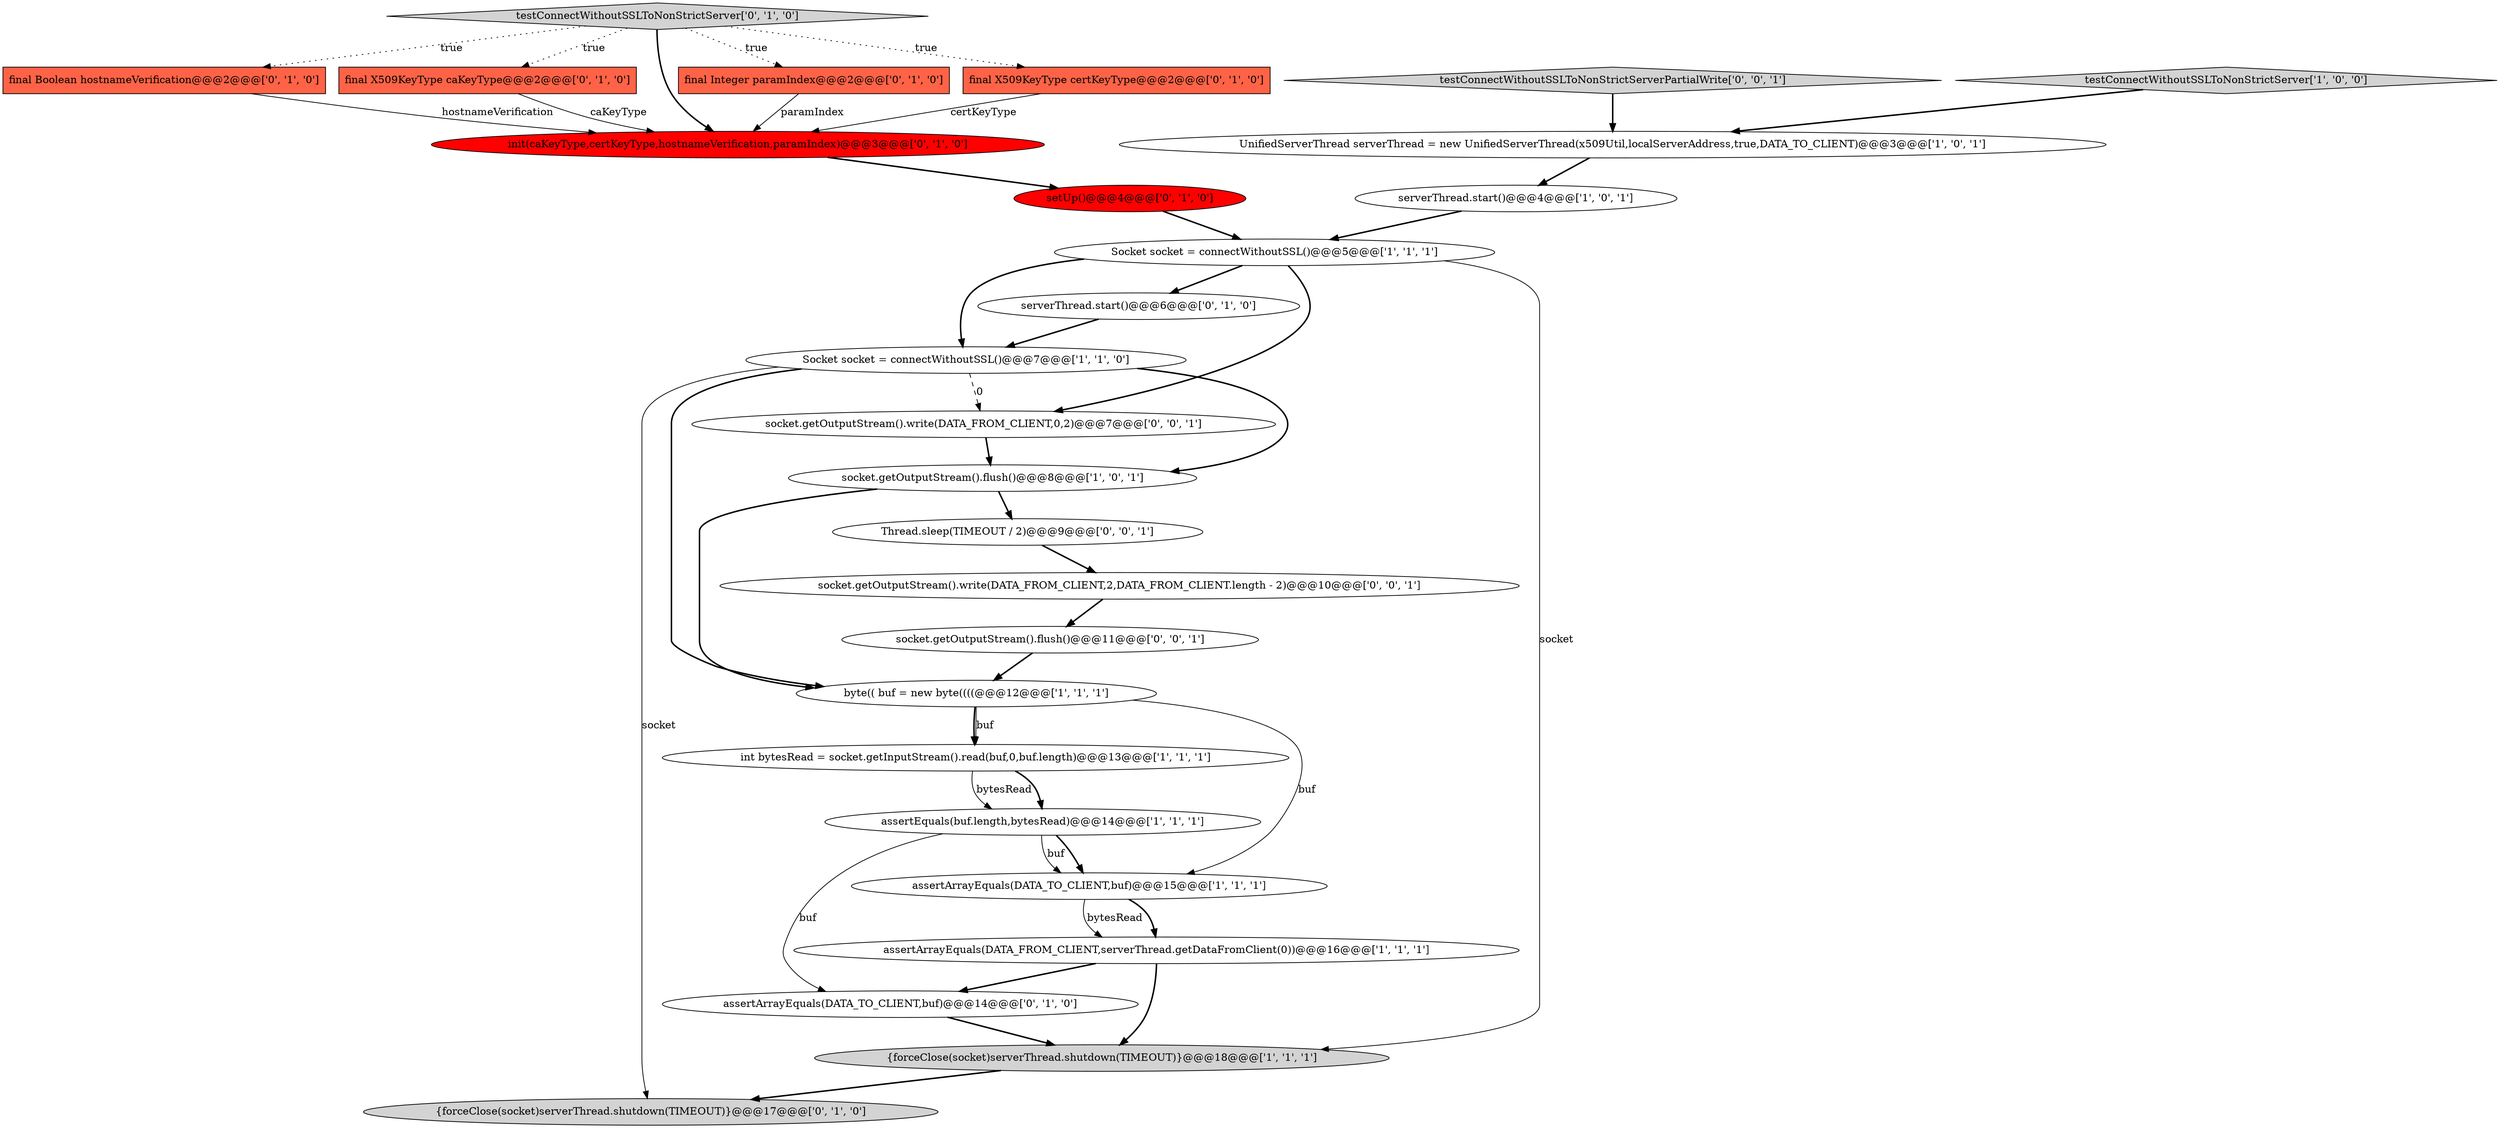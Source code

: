 digraph {
23 [style = filled, label = "socket.getOutputStream().write(DATA_FROM_CLIENT,2,DATA_FROM_CLIENT.length - 2)@@@10@@@['0', '0', '1']", fillcolor = white, shape = ellipse image = "AAA0AAABBB3BBB"];
26 [style = filled, label = "socket.getOutputStream().flush()@@@11@@@['0', '0', '1']", fillcolor = white, shape = ellipse image = "AAA0AAABBB3BBB"];
10 [style = filled, label = "socket.getOutputStream().flush()@@@8@@@['1', '0', '1']", fillcolor = white, shape = ellipse image = "AAA0AAABBB1BBB"];
16 [style = filled, label = "testConnectWithoutSSLToNonStrictServer['0', '1', '0']", fillcolor = lightgray, shape = diamond image = "AAA0AAABBB2BBB"];
5 [style = filled, label = "UnifiedServerThread serverThread = new UnifiedServerThread(x509Util,localServerAddress,true,DATA_TO_CLIENT)@@@3@@@['1', '0', '1']", fillcolor = white, shape = ellipse image = "AAA0AAABBB1BBB"];
15 [style = filled, label = "setUp()@@@4@@@['0', '1', '0']", fillcolor = red, shape = ellipse image = "AAA1AAABBB2BBB"];
24 [style = filled, label = "socket.getOutputStream().write(DATA_FROM_CLIENT,0,2)@@@7@@@['0', '0', '1']", fillcolor = white, shape = ellipse image = "AAA0AAABBB3BBB"];
4 [style = filled, label = "int bytesRead = socket.getInputStream().read(buf,0,buf.length)@@@13@@@['1', '1', '1']", fillcolor = white, shape = ellipse image = "AAA0AAABBB1BBB"];
18 [style = filled, label = "final Integer paramIndex@@@2@@@['0', '1', '0']", fillcolor = tomato, shape = box image = "AAA0AAABBB2BBB"];
3 [style = filled, label = "Socket socket = connectWithoutSSL()@@@5@@@['1', '1', '1']", fillcolor = white, shape = ellipse image = "AAA0AAABBB1BBB"];
17 [style = filled, label = "{forceClose(socket)serverThread.shutdown(TIMEOUT)}@@@17@@@['0', '1', '0']", fillcolor = lightgray, shape = ellipse image = "AAA0AAABBB2BBB"];
1 [style = filled, label = "Socket socket = connectWithoutSSL()@@@7@@@['1', '1', '0']", fillcolor = white, shape = ellipse image = "AAA0AAABBB1BBB"];
9 [style = filled, label = "byte(( buf = new byte((((@@@12@@@['1', '1', '1']", fillcolor = white, shape = ellipse image = "AAA0AAABBB1BBB"];
20 [style = filled, label = "final X509KeyType certKeyType@@@2@@@['0', '1', '0']", fillcolor = tomato, shape = box image = "AAA1AAABBB2BBB"];
25 [style = filled, label = "Thread.sleep(TIMEOUT / 2)@@@9@@@['0', '0', '1']", fillcolor = white, shape = ellipse image = "AAA0AAABBB3BBB"];
8 [style = filled, label = "testConnectWithoutSSLToNonStrictServer['1', '0', '0']", fillcolor = lightgray, shape = diamond image = "AAA0AAABBB1BBB"];
13 [style = filled, label = "final Boolean hostnameVerification@@@2@@@['0', '1', '0']", fillcolor = tomato, shape = box image = "AAA0AAABBB2BBB"];
6 [style = filled, label = "assertArrayEquals(DATA_FROM_CLIENT,serverThread.getDataFromClient(0))@@@16@@@['1', '1', '1']", fillcolor = white, shape = ellipse image = "AAA0AAABBB1BBB"];
19 [style = filled, label = "assertArrayEquals(DATA_TO_CLIENT,buf)@@@14@@@['0', '1', '0']", fillcolor = white, shape = ellipse image = "AAA0AAABBB2BBB"];
11 [style = filled, label = "assertEquals(buf.length,bytesRead)@@@14@@@['1', '1', '1']", fillcolor = white, shape = ellipse image = "AAA0AAABBB1BBB"];
14 [style = filled, label = "final X509KeyType caKeyType@@@2@@@['0', '1', '0']", fillcolor = tomato, shape = box image = "AAA0AAABBB2BBB"];
22 [style = filled, label = "testConnectWithoutSSLToNonStrictServerPartialWrite['0', '0', '1']", fillcolor = lightgray, shape = diamond image = "AAA0AAABBB3BBB"];
2 [style = filled, label = "assertArrayEquals(DATA_TO_CLIENT,buf)@@@15@@@['1', '1', '1']", fillcolor = white, shape = ellipse image = "AAA0AAABBB1BBB"];
0 [style = filled, label = "serverThread.start()@@@4@@@['1', '0', '1']", fillcolor = white, shape = ellipse image = "AAA0AAABBB1BBB"];
7 [style = filled, label = "{forceClose(socket)serverThread.shutdown(TIMEOUT)}@@@18@@@['1', '1', '1']", fillcolor = lightgray, shape = ellipse image = "AAA0AAABBB1BBB"];
12 [style = filled, label = "serverThread.start()@@@6@@@['0', '1', '0']", fillcolor = white, shape = ellipse image = "AAA0AAABBB2BBB"];
21 [style = filled, label = "init(caKeyType,certKeyType,hostnameVerification,paramIndex)@@@3@@@['0', '1', '0']", fillcolor = red, shape = ellipse image = "AAA1AAABBB2BBB"];
24->10 [style = bold, label=""];
0->3 [style = bold, label=""];
9->4 [style = solid, label="buf"];
20->21 [style = solid, label="certKeyType"];
18->21 [style = solid, label="paramIndex"];
7->17 [style = bold, label=""];
3->1 [style = bold, label=""];
16->13 [style = dotted, label="true"];
3->24 [style = bold, label=""];
2->6 [style = bold, label=""];
25->23 [style = bold, label=""];
1->17 [style = solid, label="socket"];
21->15 [style = bold, label=""];
9->4 [style = bold, label=""];
23->26 [style = bold, label=""];
9->2 [style = solid, label="buf"];
26->9 [style = bold, label=""];
4->11 [style = solid, label="bytesRead"];
16->20 [style = dotted, label="true"];
6->19 [style = bold, label=""];
3->12 [style = bold, label=""];
15->3 [style = bold, label=""];
12->1 [style = bold, label=""];
22->5 [style = bold, label=""];
11->2 [style = bold, label=""];
1->9 [style = bold, label=""];
13->21 [style = solid, label="hostnameVerification"];
11->2 [style = solid, label="buf"];
2->6 [style = solid, label="bytesRead"];
8->5 [style = bold, label=""];
5->0 [style = bold, label=""];
10->25 [style = bold, label=""];
1->24 [style = dashed, label="0"];
16->21 [style = bold, label=""];
11->19 [style = solid, label="buf"];
16->14 [style = dotted, label="true"];
10->9 [style = bold, label=""];
6->7 [style = bold, label=""];
4->11 [style = bold, label=""];
1->10 [style = bold, label=""];
3->7 [style = solid, label="socket"];
19->7 [style = bold, label=""];
14->21 [style = solid, label="caKeyType"];
16->18 [style = dotted, label="true"];
}
